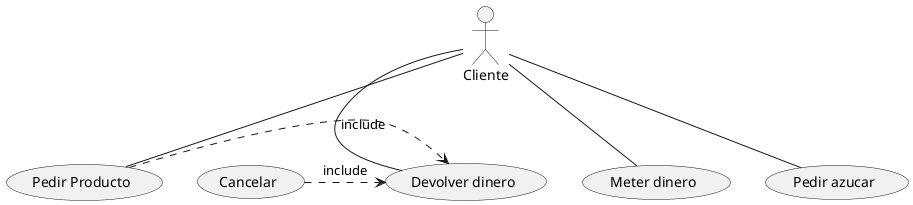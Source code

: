 @startuml
:Cliente:
(Meter dinero)
(Pedir azucar)
(Pedir Producto)
(Devolver dinero)
(Cancelar)
:Cliente: -- (Meter dinero)
:Cliente: -- (Pedir azucar)
:Cliente: -- (Pedir Producto)
:Cliente: -- (Devolver dinero)
(Pedir Producto) .> (Devolver dinero) : include
(Cancelar) .> (Devolver dinero) : include
@enduml